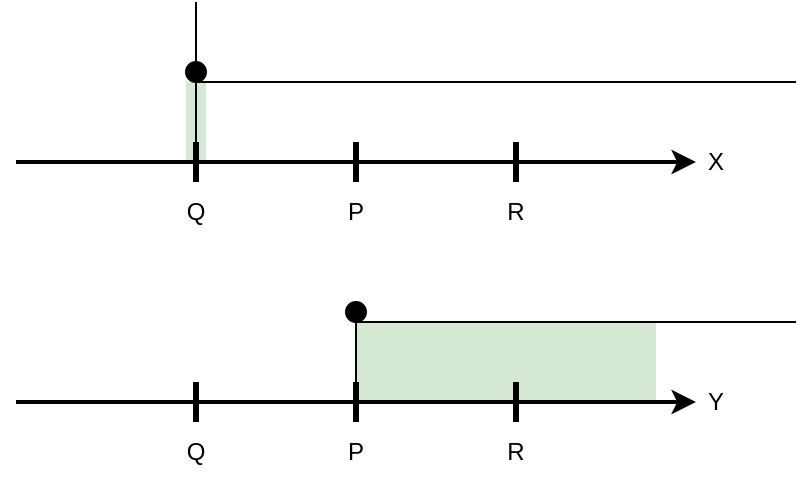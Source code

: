 <mxfile version="24.8.9">
  <diagram name="Page-1" id="3XYw_itv9GH--WRUSs52">
    <mxGraphModel dx="683" dy="375" grid="1" gridSize="10" guides="1" tooltips="1" connect="1" arrows="1" fold="1" page="1" pageScale="1" pageWidth="850" pageHeight="1100" math="0" shadow="0">
      <root>
        <mxCell id="0" />
        <mxCell id="1" parent="0" />
        <mxCell id="nEYcEpauWMIDou04Moa5-14" value="" style="rounded=0;whiteSpace=wrap;html=1;fillColor=#d5e8d4;strokeColor=none;" parent="1" vertex="1">
          <mxGeometry x="315" y="280" width="10" height="40" as="geometry" />
        </mxCell>
        <mxCell id="nEYcEpauWMIDou04Moa5-8" value="" style="endArrow=classic;html=1;rounded=0;strokeWidth=2;" parent="1" edge="1">
          <mxGeometry width="50" height="50" relative="1" as="geometry">
            <mxPoint x="230" y="320" as="sourcePoint" />
            <mxPoint x="570" y="320" as="targetPoint" />
          </mxGeometry>
        </mxCell>
        <mxCell id="nEYcEpauWMIDou04Moa5-10" value="" style="endArrow=none;html=1;rounded=0;" parent="1" edge="1">
          <mxGeometry width="50" height="50" relative="1" as="geometry">
            <mxPoint x="320" y="280" as="sourcePoint" />
            <mxPoint x="620" y="280" as="targetPoint" />
          </mxGeometry>
        </mxCell>
        <mxCell id="oSIhZrSZ0v3fDUKBHqzM-1" value="" style="endArrow=none;html=1;rounded=0;strokeWidth=3;" edge="1" parent="1">
          <mxGeometry width="50" height="50" relative="1" as="geometry">
            <mxPoint x="320" y="330" as="sourcePoint" />
            <mxPoint x="320" y="310" as="targetPoint" />
          </mxGeometry>
        </mxCell>
        <mxCell id="oSIhZrSZ0v3fDUKBHqzM-2" value="" style="endArrow=none;html=1;rounded=0;strokeWidth=3;" edge="1" parent="1">
          <mxGeometry width="50" height="50" relative="1" as="geometry">
            <mxPoint x="480" y="330" as="sourcePoint" />
            <mxPoint x="480" y="310" as="targetPoint" />
          </mxGeometry>
        </mxCell>
        <mxCell id="oSIhZrSZ0v3fDUKBHqzM-3" value="" style="endArrow=none;html=1;rounded=0;strokeWidth=3;" edge="1" parent="1">
          <mxGeometry width="50" height="50" relative="1" as="geometry">
            <mxPoint x="400" y="330" as="sourcePoint" />
            <mxPoint x="400" y="310" as="targetPoint" />
          </mxGeometry>
        </mxCell>
        <mxCell id="oSIhZrSZ0v3fDUKBHqzM-4" value="Q" style="text;html=1;align=center;verticalAlign=middle;whiteSpace=wrap;rounded=0;" vertex="1" parent="1">
          <mxGeometry x="310" y="330" width="20" height="30" as="geometry" />
        </mxCell>
        <mxCell id="oSIhZrSZ0v3fDUKBHqzM-8" value="P" style="text;html=1;align=center;verticalAlign=middle;whiteSpace=wrap;rounded=0;" vertex="1" parent="1">
          <mxGeometry x="390" y="330" width="20" height="30" as="geometry" />
        </mxCell>
        <mxCell id="oSIhZrSZ0v3fDUKBHqzM-9" value="R" style="text;html=1;align=center;verticalAlign=middle;whiteSpace=wrap;rounded=0;" vertex="1" parent="1">
          <mxGeometry x="470" y="330" width="20" height="30" as="geometry" />
        </mxCell>
        <mxCell id="oSIhZrSZ0v3fDUKBHqzM-10" value="X" style="text;html=1;align=center;verticalAlign=middle;whiteSpace=wrap;rounded=0;" vertex="1" parent="1">
          <mxGeometry x="570" y="300" width="20" height="40" as="geometry" />
        </mxCell>
        <mxCell id="oSIhZrSZ0v3fDUKBHqzM-14" value="" style="endArrow=none;html=1;rounded=0;" edge="1" parent="1" source="oSIhZrSZ0v3fDUKBHqzM-15">
          <mxGeometry width="50" height="50" relative="1" as="geometry">
            <mxPoint x="320" y="320" as="sourcePoint" />
            <mxPoint x="320" y="240" as="targetPoint" />
          </mxGeometry>
        </mxCell>
        <mxCell id="oSIhZrSZ0v3fDUKBHqzM-18" value="" style="endArrow=none;html=1;rounded=0;" edge="1" parent="1" target="oSIhZrSZ0v3fDUKBHqzM-15">
          <mxGeometry width="50" height="50" relative="1" as="geometry">
            <mxPoint x="320" y="320" as="sourcePoint" />
            <mxPoint x="320" y="240" as="targetPoint" />
          </mxGeometry>
        </mxCell>
        <mxCell id="oSIhZrSZ0v3fDUKBHqzM-15" value="" style="ellipse;whiteSpace=wrap;html=1;aspect=fixed;fillColor=#000000;" vertex="1" parent="1">
          <mxGeometry x="315" y="270" width="10" height="10" as="geometry" />
        </mxCell>
        <mxCell id="oSIhZrSZ0v3fDUKBHqzM-19" value="" style="rounded=0;whiteSpace=wrap;html=1;fillColor=#d5e8d4;strokeColor=none;" vertex="1" parent="1">
          <mxGeometry x="400" y="400" width="150" height="40" as="geometry" />
        </mxCell>
        <mxCell id="oSIhZrSZ0v3fDUKBHqzM-20" value="" style="endArrow=classic;html=1;rounded=0;strokeWidth=2;" edge="1" parent="1">
          <mxGeometry width="50" height="50" relative="1" as="geometry">
            <mxPoint x="230" y="440" as="sourcePoint" />
            <mxPoint x="570" y="440" as="targetPoint" />
          </mxGeometry>
        </mxCell>
        <mxCell id="oSIhZrSZ0v3fDUKBHqzM-21" value="" style="endArrow=none;html=1;rounded=0;exitX=0;exitY=0;exitDx=0;exitDy=0;" edge="1" parent="1" source="oSIhZrSZ0v3fDUKBHqzM-19">
          <mxGeometry width="50" height="50" relative="1" as="geometry">
            <mxPoint x="320" y="400" as="sourcePoint" />
            <mxPoint x="620" y="400" as="targetPoint" />
          </mxGeometry>
        </mxCell>
        <mxCell id="oSIhZrSZ0v3fDUKBHqzM-22" value="" style="endArrow=none;html=1;rounded=0;strokeWidth=3;" edge="1" parent="1">
          <mxGeometry width="50" height="50" relative="1" as="geometry">
            <mxPoint x="320" y="450" as="sourcePoint" />
            <mxPoint x="320" y="430" as="targetPoint" />
          </mxGeometry>
        </mxCell>
        <mxCell id="oSIhZrSZ0v3fDUKBHqzM-23" value="" style="endArrow=none;html=1;rounded=0;strokeWidth=3;" edge="1" parent="1">
          <mxGeometry width="50" height="50" relative="1" as="geometry">
            <mxPoint x="480" y="450" as="sourcePoint" />
            <mxPoint x="480" y="430" as="targetPoint" />
          </mxGeometry>
        </mxCell>
        <mxCell id="oSIhZrSZ0v3fDUKBHqzM-24" value="" style="endArrow=none;html=1;rounded=0;strokeWidth=3;" edge="1" parent="1">
          <mxGeometry width="50" height="50" relative="1" as="geometry">
            <mxPoint x="400" y="450" as="sourcePoint" />
            <mxPoint x="400" y="430" as="targetPoint" />
          </mxGeometry>
        </mxCell>
        <mxCell id="oSIhZrSZ0v3fDUKBHqzM-25" value="Q" style="text;html=1;align=center;verticalAlign=middle;whiteSpace=wrap;rounded=0;" vertex="1" parent="1">
          <mxGeometry x="310" y="450" width="20" height="30" as="geometry" />
        </mxCell>
        <mxCell id="oSIhZrSZ0v3fDUKBHqzM-26" value="P" style="text;html=1;align=center;verticalAlign=middle;whiteSpace=wrap;rounded=0;" vertex="1" parent="1">
          <mxGeometry x="390" y="450" width="20" height="30" as="geometry" />
        </mxCell>
        <mxCell id="oSIhZrSZ0v3fDUKBHqzM-27" value="R" style="text;html=1;align=center;verticalAlign=middle;whiteSpace=wrap;rounded=0;" vertex="1" parent="1">
          <mxGeometry x="470" y="450" width="20" height="30" as="geometry" />
        </mxCell>
        <mxCell id="oSIhZrSZ0v3fDUKBHqzM-28" value="Y" style="text;html=1;align=center;verticalAlign=middle;whiteSpace=wrap;rounded=0;" vertex="1" parent="1">
          <mxGeometry x="570" y="420" width="20" height="40" as="geometry" />
        </mxCell>
        <mxCell id="oSIhZrSZ0v3fDUKBHqzM-32" value="" style="endArrow=none;html=1;rounded=0;" edge="1" parent="1">
          <mxGeometry width="50" height="50" relative="1" as="geometry">
            <mxPoint x="400" y="440" as="sourcePoint" />
            <mxPoint x="400" y="400" as="targetPoint" />
          </mxGeometry>
        </mxCell>
        <mxCell id="oSIhZrSZ0v3fDUKBHqzM-33" value="" style="ellipse;whiteSpace=wrap;html=1;aspect=fixed;fillColor=#000000;" vertex="1" parent="1">
          <mxGeometry x="395" y="390" width="10" height="10" as="geometry" />
        </mxCell>
      </root>
    </mxGraphModel>
  </diagram>
</mxfile>

